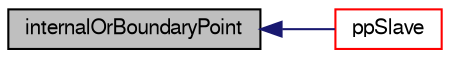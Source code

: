 digraph "internalOrBoundaryPoint"
{
  bgcolor="transparent";
  edge [fontname="FreeSans",fontsize="10",labelfontname="FreeSans",labelfontsize="10"];
  node [fontname="FreeSans",fontsize="10",shape=record];
  rankdir="LR";
  Node126 [label="internalOrBoundaryPoint",height=0.2,width=0.4,color="black", fillcolor="grey75", style="filled", fontcolor="black"];
  Node126 -> Node127 [dir="back",color="midnightblue",fontsize="10",style="solid",fontname="FreeSans"];
  Node127 [label="ppSlave",height=0.2,width=0.4,color="red",URL="$a31474.html#a35b591d1d3910ed85fd53ef389629001",tooltip="Slave of a pointPair is the highest numbered one. "];
}
